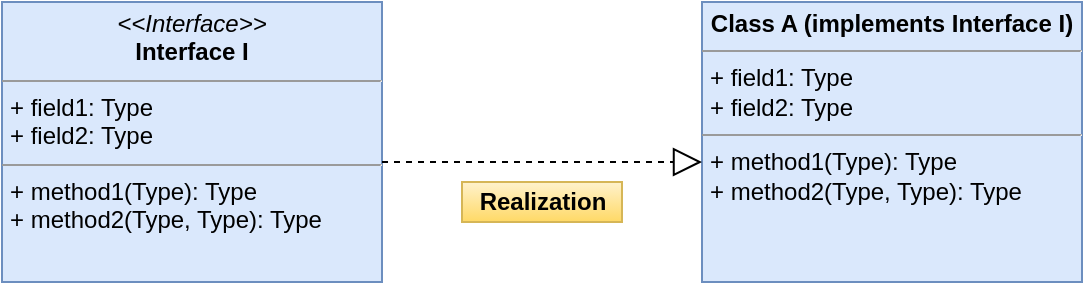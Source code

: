 <mxfile version="13.6.2" type="device"><diagram id="AF3R_iFVk4nANWc9TpBk" name="Page-1"><mxGraphModel dx="868" dy="504" grid="1" gridSize="10" guides="1" tooltips="1" connect="1" arrows="1" fold="1" page="1" pageScale="1" pageWidth="850" pageHeight="1100" math="0" shadow="0"><root><mxCell id="0"/><mxCell id="1" parent="0"/><mxCell id="xkhtbB-IRg9uNlzj_Z8z-19" value="&lt;b&gt;Realization&lt;br&gt;&lt;/b&gt;" style="text;html=1;align=center;verticalAlign=middle;resizable=0;points=[];autosize=1;gradientColor=#ffd966;fillColor=#fff2cc;strokeColor=#d6b656;" parent="1" vertex="1"><mxGeometry x="400" y="250" width="80" height="20" as="geometry"/></mxCell><mxCell id="fdJtwwUJ4pkEd8Xb9-yE-1" value="&lt;p style=&quot;margin: 0px ; margin-top: 4px ; text-align: center&quot;&gt;&lt;i&gt;&amp;lt;&amp;lt;Interface&amp;gt;&amp;gt;&lt;/i&gt;&lt;br&gt;&lt;b&gt;Interface I&lt;/b&gt;&lt;/p&gt;&lt;hr size=&quot;1&quot;&gt;&lt;p style=&quot;margin: 0px ; margin-left: 4px&quot;&gt;+ field1: Type&lt;br&gt;+ field2: Type&lt;/p&gt;&lt;hr size=&quot;1&quot;&gt;&lt;p style=&quot;margin: 0px ; margin-left: 4px&quot;&gt;+ method1(Type): Type&lt;br&gt;+ method2(Type, Type): Type&lt;/p&gt;" style="verticalAlign=top;align=left;overflow=fill;fontSize=12;fontFamily=Helvetica;html=1;fillColor=#dae8fc;strokeColor=#6c8ebf;" vertex="1" parent="1"><mxGeometry x="170" y="160" width="190" height="140" as="geometry"/></mxCell><mxCell id="fdJtwwUJ4pkEd8Xb9-yE-2" value="&lt;p style=&quot;margin: 0px ; margin-top: 4px ; text-align: center&quot;&gt;&lt;b&gt;Class A (implements Interface I)&lt;/b&gt;&lt;/p&gt;&lt;hr size=&quot;1&quot;&gt;&lt;p style=&quot;margin: 0px ; margin-left: 4px&quot;&gt;+ field1: Type&lt;br&gt;+ field2: Type&lt;/p&gt;&lt;hr size=&quot;1&quot;&gt;&lt;p style=&quot;margin: 0px ; margin-left: 4px&quot;&gt;+ method1(Type): Type&lt;br&gt;+ method2(Type, Type): Type&lt;/p&gt;" style="verticalAlign=top;align=left;overflow=fill;fontSize=12;fontFamily=Helvetica;html=1;fillColor=#dae8fc;strokeColor=#6c8ebf;" vertex="1" parent="1"><mxGeometry x="520" y="160" width="190" height="140" as="geometry"/></mxCell><mxCell id="fdJtwwUJ4pkEd8Xb9-yE-3" value="" style="endArrow=block;dashed=1;endFill=0;endSize=12;html=1;" edge="1" parent="1"><mxGeometry width="160" relative="1" as="geometry"><mxPoint x="360" y="240" as="sourcePoint"/><mxPoint x="520" y="240" as="targetPoint"/></mxGeometry></mxCell></root></mxGraphModel></diagram></mxfile>